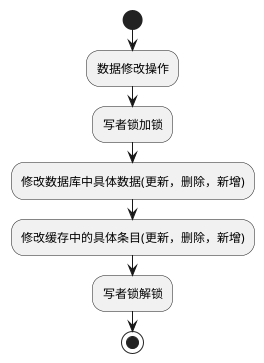 @startuml
'https://plantuml.com/activity-diagram-beta

start
:数据修改操作;
:写者锁加锁;
:修改数据库中具体数据(更新，删除，新增);
:修改缓存中的具体条目(更新，删除，新增);

:写者锁解锁;
stop

@enduml
